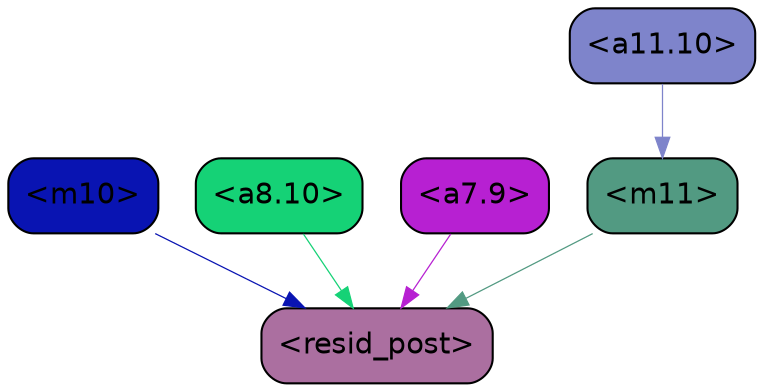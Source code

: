strict digraph "" {
	graph [bgcolor=transparent,
		layout=dot,
		overlap=false,
		splines=true
	];
	"<m11>"	[color=black,
		fillcolor="#529a82",
		fontname=Helvetica,
		shape=box,
		style="filled, rounded"];
	"<resid_post>"	[color=black,
		fillcolor="#ab6fa0",
		fontname=Helvetica,
		shape=box,
		style="filled, rounded"];
	"<m11>" -> "<resid_post>"	[color="#529a82",
		penwidth=0.6];
	"<m10>"	[color=black,
		fillcolor="#0914b2",
		fontname=Helvetica,
		shape=box,
		style="filled, rounded"];
	"<m10>" -> "<resid_post>"	[color="#0914b2",
		penwidth=0.6];
	"<a8.10>"	[color=black,
		fillcolor="#15d276",
		fontname=Helvetica,
		shape=box,
		style="filled, rounded"];
	"<a8.10>" -> "<resid_post>"	[color="#15d276",
		penwidth=0.6];
	"<a7.9>"	[color=black,
		fillcolor="#b720d2",
		fontname=Helvetica,
		shape=box,
		style="filled, rounded"];
	"<a7.9>" -> "<resid_post>"	[color="#b720d2",
		penwidth=0.6];
	"<a11.10>"	[color=black,
		fillcolor="#7e84cb",
		fontname=Helvetica,
		shape=box,
		style="filled, rounded"];
	"<a11.10>" -> "<m11>"	[color="#7e84cb",
		penwidth=0.6];
}
